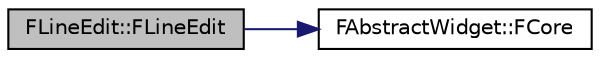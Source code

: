 digraph "FLineEdit::FLineEdit"
{
 // INTERACTIVE_SVG=YES
  edge [fontname="Helvetica",fontsize="10",labelfontname="Helvetica",labelfontsize="10"];
  node [fontname="Helvetica",fontsize="10",shape=record];
  rankdir="LR";
  Node0 [label="FLineEdit::FLineEdit",height=0.2,width=0.4,color="black", fillcolor="grey75", style="filled", fontcolor="black"];
  Node0 -> Node1 [color="midnightblue",fontsize="10",style="solid",fontname="Helvetica"];
  Node1 [label="FAbstractWidget::FCore",height=0.2,width=0.4,color="black", fillcolor="white", style="filled",URL="$class_f_abstract_widget.html#a3b32ec392e44038aa0711ada82441d05"];
}
